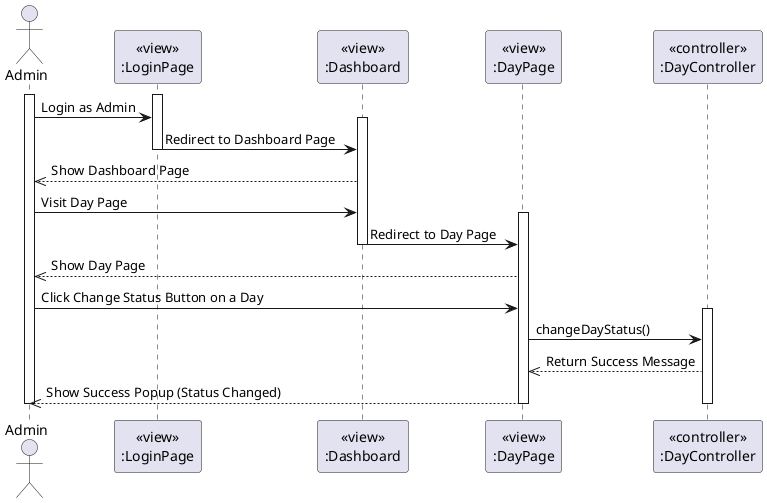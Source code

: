 @startuml ChangeDayStatus
actor Admin
participant LoginPageView [
  <<view>>
  :LoginPage
]

participant DashboardView [
  <<view>>
  :Dashboard
]

participant DayView [
  <<view>>
  :DayPage
]

participant DayController [
  <<controller>>
  :DayController
]

activate Admin
activate LoginPageView
Admin -> LoginPageView: Login as Admin
activate DashboardView
LoginPageView -> DashboardView: Redirect to Dashboard Page
deactivate LoginPageView

DashboardView -->> Admin: Show Dashboard Page

Admin -> DashboardView: Visit Day Page
activate DayView
DashboardView -> DayView: Redirect to Day Page
deactivate DashboardView

DayView -->> Admin: Show Day Page

Admin -> DayView: Click Change Status Button on a Day

activate DayController
DayView -> DayController: changeDayStatus()
DayController -->> DayView: Return Success Message
DayView -->> Admin: Show Success Popup (Status Changed)
deactivate DayController

deactivate Admin
deactivate DayView
@enduml
